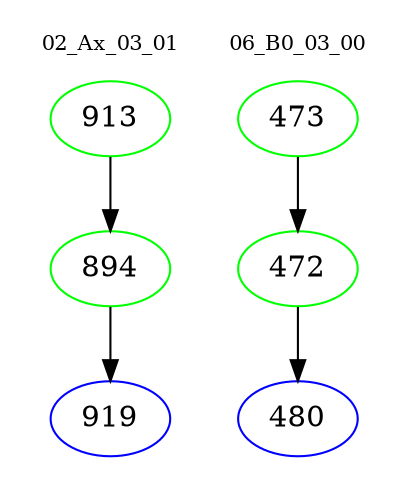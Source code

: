 digraph{
subgraph cluster_0 {
color = white
label = "02_Ax_03_01";
fontsize=10;
T0_913 [label="913", color="green"]
T0_913 -> T0_894 [color="black"]
T0_894 [label="894", color="green"]
T0_894 -> T0_919 [color="black"]
T0_919 [label="919", color="blue"]
}
subgraph cluster_1 {
color = white
label = "06_B0_03_00";
fontsize=10;
T1_473 [label="473", color="green"]
T1_473 -> T1_472 [color="black"]
T1_472 [label="472", color="green"]
T1_472 -> T1_480 [color="black"]
T1_480 [label="480", color="blue"]
}
}
